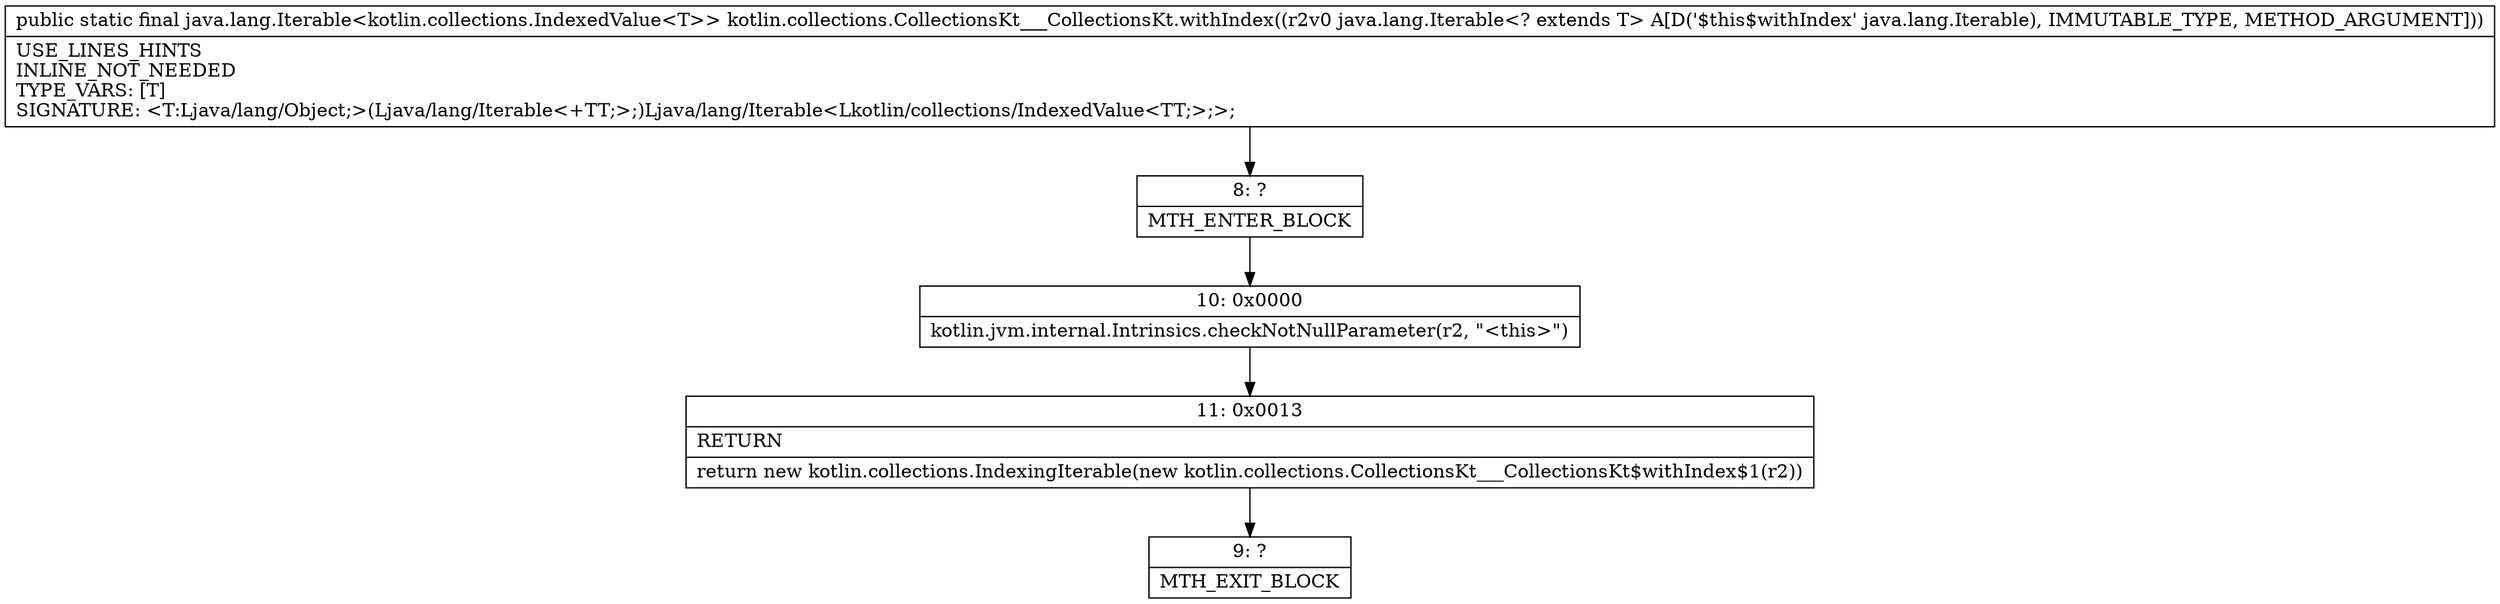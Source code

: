 digraph "CFG forkotlin.collections.CollectionsKt___CollectionsKt.withIndex(Ljava\/lang\/Iterable;)Ljava\/lang\/Iterable;" {
Node_8 [shape=record,label="{8\:\ ?|MTH_ENTER_BLOCK\l}"];
Node_10 [shape=record,label="{10\:\ 0x0000|kotlin.jvm.internal.Intrinsics.checkNotNullParameter(r2, \"\<this\>\")\l}"];
Node_11 [shape=record,label="{11\:\ 0x0013|RETURN\l|return new kotlin.collections.IndexingIterable(new kotlin.collections.CollectionsKt___CollectionsKt$withIndex$1(r2))\l}"];
Node_9 [shape=record,label="{9\:\ ?|MTH_EXIT_BLOCK\l}"];
MethodNode[shape=record,label="{public static final java.lang.Iterable\<kotlin.collections.IndexedValue\<T\>\> kotlin.collections.CollectionsKt___CollectionsKt.withIndex((r2v0 java.lang.Iterable\<? extends T\> A[D('$this$withIndex' java.lang.Iterable), IMMUTABLE_TYPE, METHOD_ARGUMENT]))  | USE_LINES_HINTS\lINLINE_NOT_NEEDED\lTYPE_VARS: [T]\lSIGNATURE: \<T:Ljava\/lang\/Object;\>(Ljava\/lang\/Iterable\<+TT;\>;)Ljava\/lang\/Iterable\<Lkotlin\/collections\/IndexedValue\<TT;\>;\>;\l}"];
MethodNode -> Node_8;Node_8 -> Node_10;
Node_10 -> Node_11;
Node_11 -> Node_9;
}

